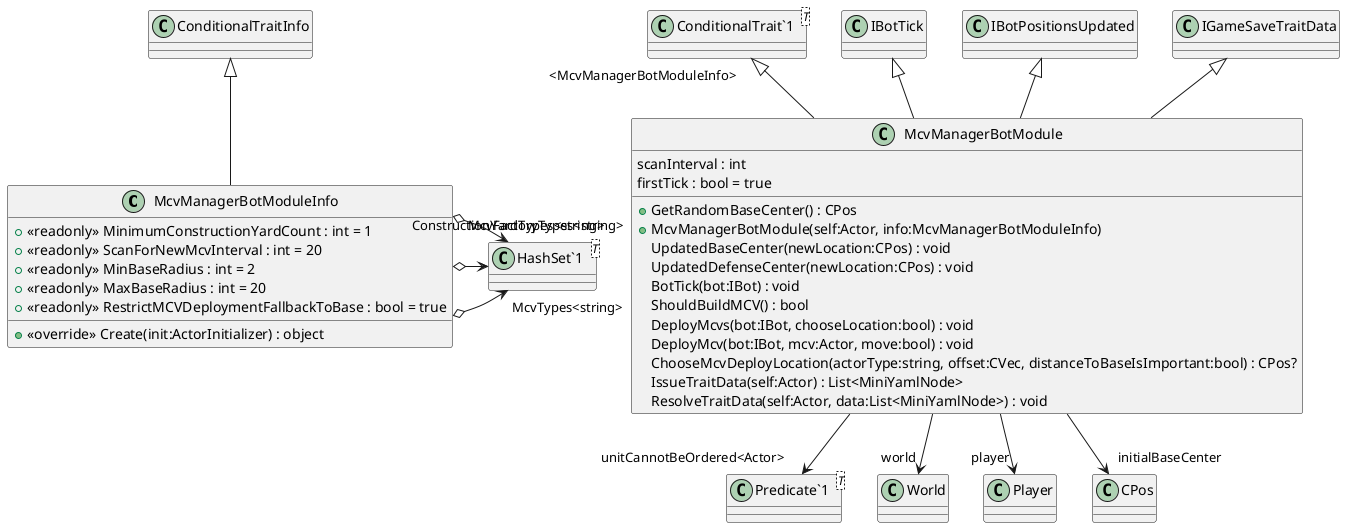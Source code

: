 @startuml
class McvManagerBotModuleInfo {
    + <<readonly>> MinimumConstructionYardCount : int = 1
    + <<readonly>> ScanForNewMcvInterval : int = 20
    + <<readonly>> MinBaseRadius : int = 2
    + <<readonly>> MaxBaseRadius : int = 20
    + <<readonly>> RestrictMCVDeploymentFallbackToBase : bool = true
    + <<override>> Create(init:ActorInitializer) : object
}
class McvManagerBotModule {
    + GetRandomBaseCenter() : CPos
    scanInterval : int
    firstTick : bool = true
    + McvManagerBotModule(self:Actor, info:McvManagerBotModuleInfo)
    UpdatedBaseCenter(newLocation:CPos) : void
    UpdatedDefenseCenter(newLocation:CPos) : void
    BotTick(bot:IBot) : void
    ShouldBuildMCV() : bool
    DeployMcvs(bot:IBot, chooseLocation:bool) : void
    DeployMcv(bot:IBot, mcv:Actor, move:bool) : void
    ChooseMcvDeployLocation(actorType:string, offset:CVec, distanceToBaseIsImportant:bool) : CPos?
    IssueTraitData(self:Actor) : List<MiniYamlNode>
    ResolveTraitData(self:Actor, data:List<MiniYamlNode>) : void
}
class "HashSet`1"<T> {
}
class "ConditionalTrait`1"<T> {
}
class "Predicate`1"<T> {
}
ConditionalTraitInfo <|-- McvManagerBotModuleInfo
McvManagerBotModuleInfo o-> "McvTypes<string>" "HashSet`1"
McvManagerBotModuleInfo o-> "ConstructionYardTypes<string>" "HashSet`1"
McvManagerBotModuleInfo o-> "McvFactoryTypes<string>" "HashSet`1"
"ConditionalTrait`1" "<McvManagerBotModuleInfo>" <|-- McvManagerBotModule
IBotTick <|-- McvManagerBotModule
IBotPositionsUpdated <|-- McvManagerBotModule
IGameSaveTraitData <|-- McvManagerBotModule
McvManagerBotModule --> "world" World
McvManagerBotModule --> "player" Player
McvManagerBotModule --> "unitCannotBeOrdered<Actor>" "Predicate`1"
McvManagerBotModule --> "initialBaseCenter" CPos
@enduml
